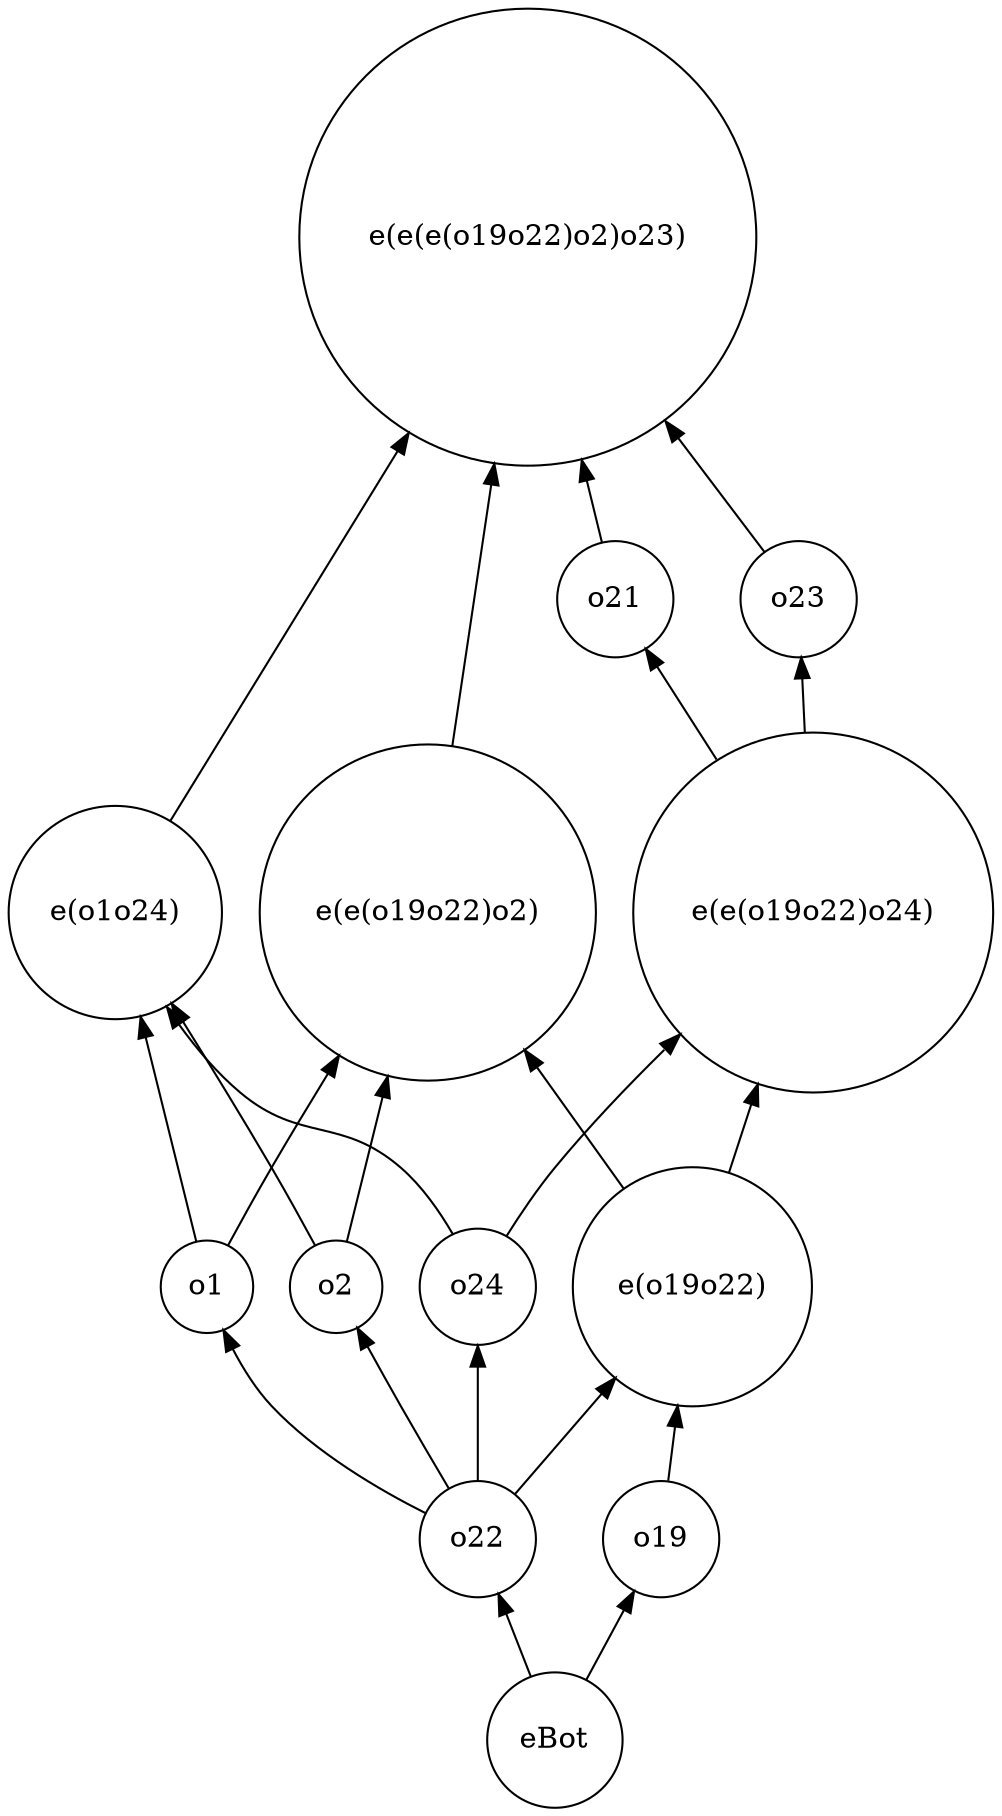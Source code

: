 strict digraph cla_v5_o20_d {
	rankdir=BT
	"e(o19o22)" [shape=circle]
	o19 [shape=circle]
	o2 [shape=circle]
	"e(o1o24)" [shape=circle]
	o23 [shape=circle]
	"e(e(o19o22)o24)" [shape=circle]
	"e(e(o19o22)o2)" [shape=circle]
	o1 [shape=circle]
	eBot [shape=circle]
	o22 [shape=circle]
	o24 [shape=circle]
	o21 [shape=circle]
	"e(e(e(o19o22)o2)o23)" [shape=circle]
	o19 -> "e(o19o22)"
	o22 -> "e(o19o22)"
	eBot -> o19
	o22 -> o2
	o2 -> "e(o1o24)"
	o24 -> "e(o1o24)"
	o1 -> "e(o1o24)"
	"e(e(o19o22)o24)" -> o23
	o24 -> "e(e(o19o22)o24)"
	"e(o19o22)" -> "e(e(o19o22)o24)"
	o2 -> "e(e(o19o22)o2)"
	o1 -> "e(e(o19o22)o2)"
	"e(o19o22)" -> "e(e(o19o22)o2)"
	o22 -> o1
	eBot -> o22
	o22 -> o24
	"e(e(o19o22)o24)" -> o21
	o21 -> "e(e(e(o19o22)o2)o23)"
	"e(e(o19o22)o2)" -> "e(e(e(o19o22)o2)o23)"
	"e(o1o24)" -> "e(e(e(o19o22)o2)o23)"
	o23 -> "e(e(e(o19o22)o2)o23)"
}
